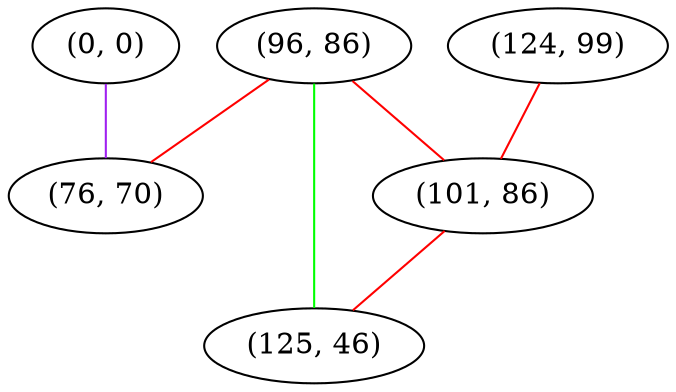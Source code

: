 graph "" {
"(96, 86)";
"(0, 0)";
"(76, 70)";
"(124, 99)";
"(101, 86)";
"(125, 46)";
"(96, 86)" -- "(125, 46)"  [color=green, key=0, weight=2];
"(96, 86)" -- "(101, 86)"  [color=red, key=0, weight=1];
"(96, 86)" -- "(76, 70)"  [color=red, key=0, weight=1];
"(0, 0)" -- "(76, 70)"  [color=purple, key=0, weight=4];
"(124, 99)" -- "(101, 86)"  [color=red, key=0, weight=1];
"(101, 86)" -- "(125, 46)"  [color=red, key=0, weight=1];
}
